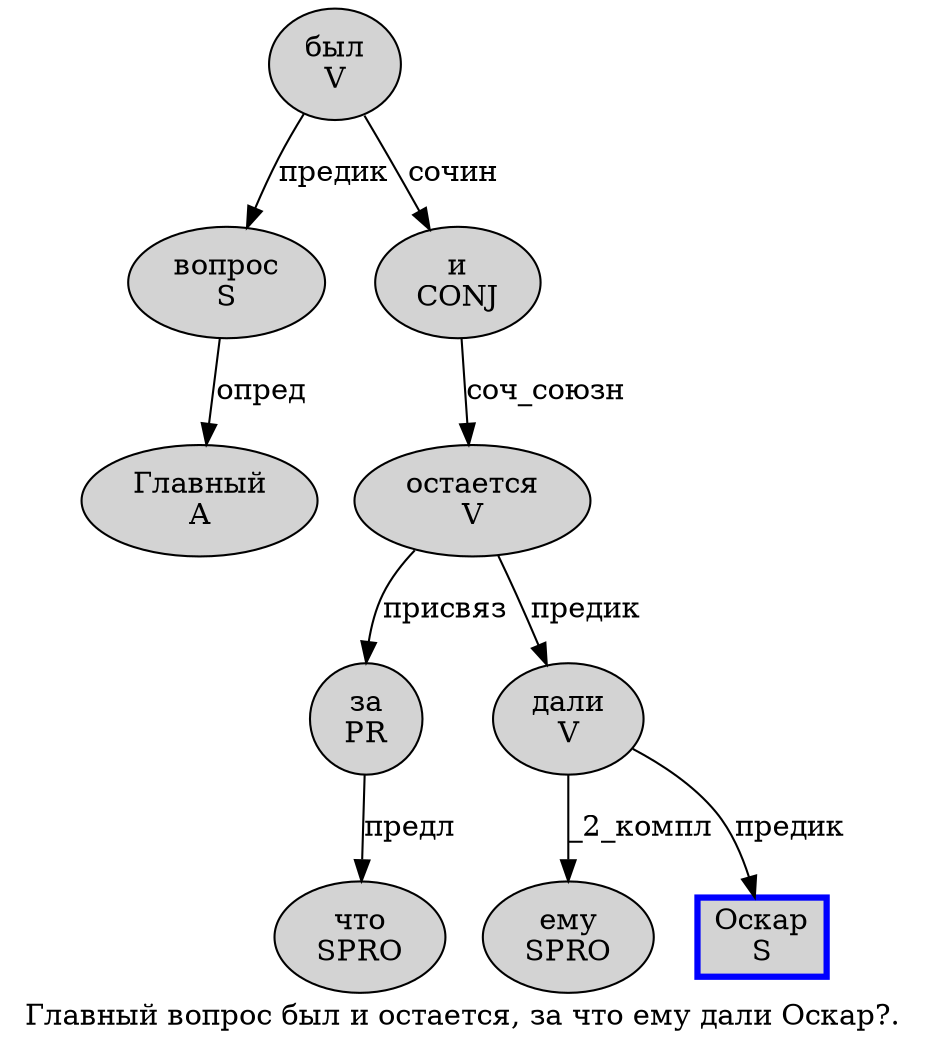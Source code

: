 digraph SENTENCE_4350 {
	graph [label="Главный вопрос был и остается, за что ему дали Оскар?."]
	node [style=filled]
		0 [label="Главный
A" color="" fillcolor=lightgray penwidth=1 shape=ellipse]
		1 [label="вопрос
S" color="" fillcolor=lightgray penwidth=1 shape=ellipse]
		2 [label="был
V" color="" fillcolor=lightgray penwidth=1 shape=ellipse]
		3 [label="и
CONJ" color="" fillcolor=lightgray penwidth=1 shape=ellipse]
		4 [label="остается
V" color="" fillcolor=lightgray penwidth=1 shape=ellipse]
		6 [label="за
PR" color="" fillcolor=lightgray penwidth=1 shape=ellipse]
		7 [label="что
SPRO" color="" fillcolor=lightgray penwidth=1 shape=ellipse]
		8 [label="ему
SPRO" color="" fillcolor=lightgray penwidth=1 shape=ellipse]
		9 [label="дали
V" color="" fillcolor=lightgray penwidth=1 shape=ellipse]
		10 [label="Оскар
S" color=blue fillcolor=lightgray penwidth=3 shape=box]
			4 -> 6 [label="присвяз"]
			4 -> 9 [label="предик"]
			3 -> 4 [label="соч_союзн"]
			2 -> 1 [label="предик"]
			2 -> 3 [label="сочин"]
			1 -> 0 [label="опред"]
			9 -> 8 [label="_2_компл"]
			9 -> 10 [label="предик"]
			6 -> 7 [label="предл"]
}
